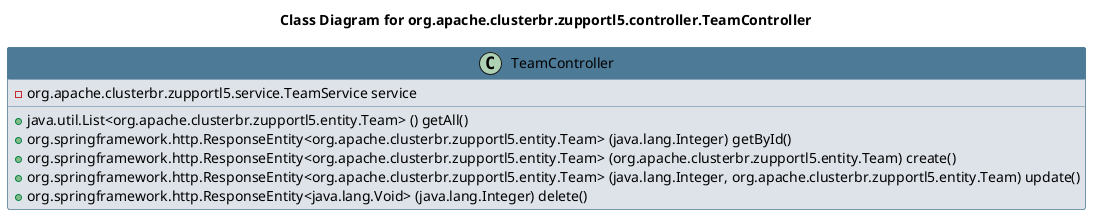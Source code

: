 @startuml 
skinparam class { 
 BackgroundColor #DEE3E9 
 ArrowColor #4D7A97 
 BorderColor #4D7A97 
}
left to right direction 
title Class Diagram for org.apache.clusterbr.zupportl5.controller.TeamController
skinparam titleBackgroundColor White
skinparam classHeaderBackgroundColor #4D7A97 
skinparam stereotypeCBackgroundColor #F8981D 

class TeamController {
 - org.apache.clusterbr.zupportl5.service.TeamService service
 + java.util.List<org.apache.clusterbr.zupportl5.entity.Team> () getAll()
 + org.springframework.http.ResponseEntity<org.apache.clusterbr.zupportl5.entity.Team> (java.lang.Integer) getById()
 + org.springframework.http.ResponseEntity<org.apache.clusterbr.zupportl5.entity.Team> (org.apache.clusterbr.zupportl5.entity.Team) create()
 + org.springframework.http.ResponseEntity<org.apache.clusterbr.zupportl5.entity.Team> (java.lang.Integer, org.apache.clusterbr.zupportl5.entity.Team) update()
 + org.springframework.http.ResponseEntity<java.lang.Void> (java.lang.Integer) delete()
}
@enduml